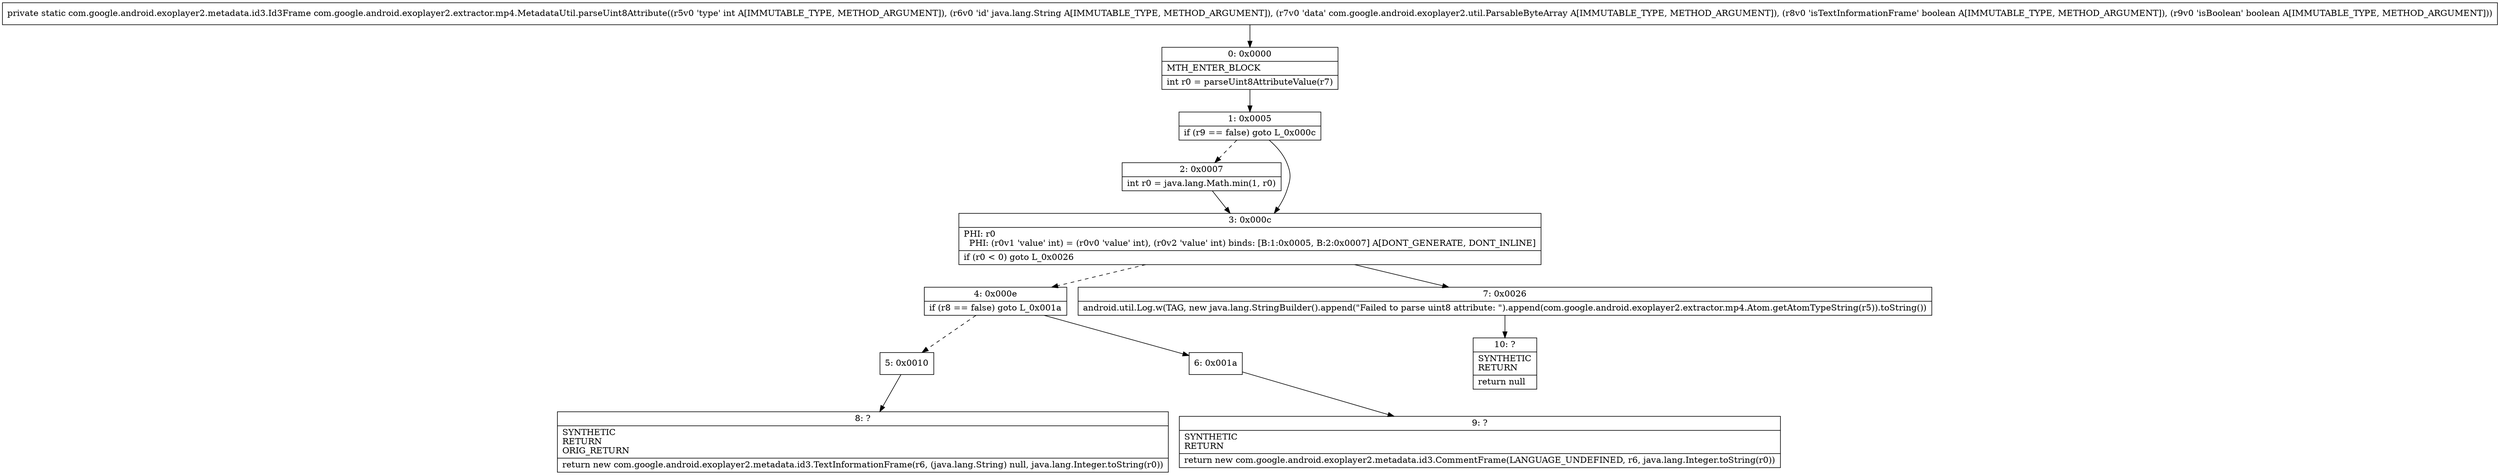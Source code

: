 digraph "CFG forcom.google.android.exoplayer2.extractor.mp4.MetadataUtil.parseUint8Attribute(ILjava\/lang\/String;Lcom\/google\/android\/exoplayer2\/util\/ParsableByteArray;ZZ)Lcom\/google\/android\/exoplayer2\/metadata\/id3\/Id3Frame;" {
Node_0 [shape=record,label="{0\:\ 0x0000|MTH_ENTER_BLOCK\l|int r0 = parseUint8AttributeValue(r7)\l}"];
Node_1 [shape=record,label="{1\:\ 0x0005|if (r9 == false) goto L_0x000c\l}"];
Node_2 [shape=record,label="{2\:\ 0x0007|int r0 = java.lang.Math.min(1, r0)\l}"];
Node_3 [shape=record,label="{3\:\ 0x000c|PHI: r0 \l  PHI: (r0v1 'value' int) = (r0v0 'value' int), (r0v2 'value' int) binds: [B:1:0x0005, B:2:0x0007] A[DONT_GENERATE, DONT_INLINE]\l|if (r0 \< 0) goto L_0x0026\l}"];
Node_4 [shape=record,label="{4\:\ 0x000e|if (r8 == false) goto L_0x001a\l}"];
Node_5 [shape=record,label="{5\:\ 0x0010}"];
Node_6 [shape=record,label="{6\:\ 0x001a}"];
Node_7 [shape=record,label="{7\:\ 0x0026|android.util.Log.w(TAG, new java.lang.StringBuilder().append(\"Failed to parse uint8 attribute: \").append(com.google.android.exoplayer2.extractor.mp4.Atom.getAtomTypeString(r5)).toString())\l}"];
Node_8 [shape=record,label="{8\:\ ?|SYNTHETIC\lRETURN\lORIG_RETURN\l|return new com.google.android.exoplayer2.metadata.id3.TextInformationFrame(r6, (java.lang.String) null, java.lang.Integer.toString(r0))\l}"];
Node_9 [shape=record,label="{9\:\ ?|SYNTHETIC\lRETURN\l|return new com.google.android.exoplayer2.metadata.id3.CommentFrame(LANGUAGE_UNDEFINED, r6, java.lang.Integer.toString(r0))\l}"];
Node_10 [shape=record,label="{10\:\ ?|SYNTHETIC\lRETURN\l|return null\l}"];
MethodNode[shape=record,label="{private static com.google.android.exoplayer2.metadata.id3.Id3Frame com.google.android.exoplayer2.extractor.mp4.MetadataUtil.parseUint8Attribute((r5v0 'type' int A[IMMUTABLE_TYPE, METHOD_ARGUMENT]), (r6v0 'id' java.lang.String A[IMMUTABLE_TYPE, METHOD_ARGUMENT]), (r7v0 'data' com.google.android.exoplayer2.util.ParsableByteArray A[IMMUTABLE_TYPE, METHOD_ARGUMENT]), (r8v0 'isTextInformationFrame' boolean A[IMMUTABLE_TYPE, METHOD_ARGUMENT]), (r9v0 'isBoolean' boolean A[IMMUTABLE_TYPE, METHOD_ARGUMENT])) }"];
MethodNode -> Node_0;
Node_0 -> Node_1;
Node_1 -> Node_2[style=dashed];
Node_1 -> Node_3;
Node_2 -> Node_3;
Node_3 -> Node_4[style=dashed];
Node_3 -> Node_7;
Node_4 -> Node_5[style=dashed];
Node_4 -> Node_6;
Node_5 -> Node_8;
Node_6 -> Node_9;
Node_7 -> Node_10;
}

